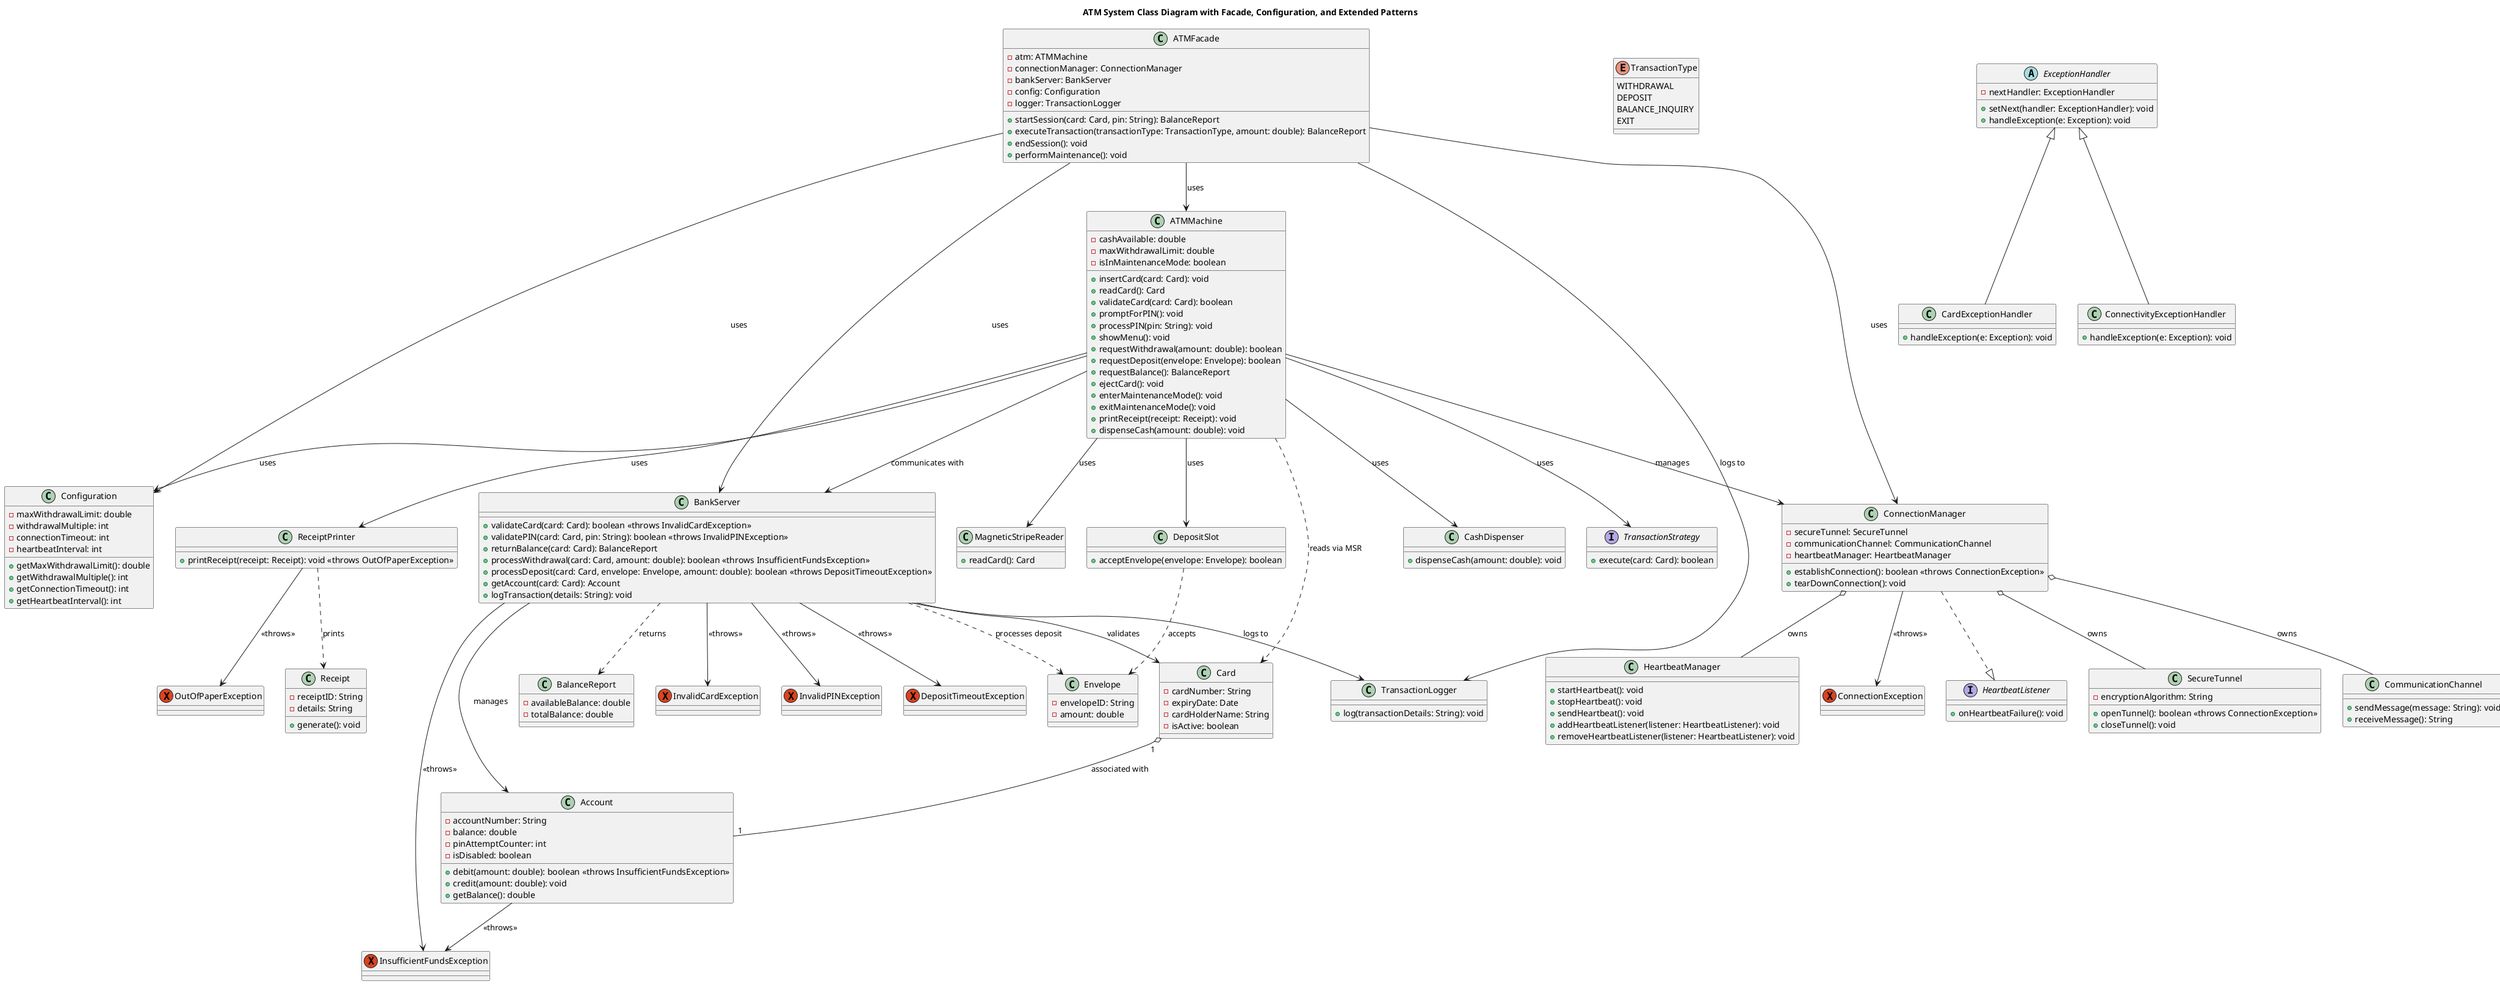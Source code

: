 @startuml
title ATM System Class Diagram with Facade, Configuration, and Extended Patterns

' ---------------------------
' Facade Class
' ---------------------------
class ATMFacade {
  - atm: ATMMachine
  - connectionManager: ConnectionManager
  - bankServer: BankServer
  - config: Configuration
  - logger: TransactionLogger
  + startSession(card: Card, pin: String): BalanceReport
  + executeTransaction(transactionType: TransactionType, amount: double): BalanceReport
  + endSession(): void
  + performMaintenance(): void
}

' ---------------------------
' Configuration Class
' ---------------------------
class Configuration {
  - maxWithdrawalLimit: double
  - withdrawalMultiple: int
  - connectionTimeout: int
  - heartbeatInterval: int
  + getMaxWithdrawalLimit(): double
  + getWithdrawalMultiple(): int
  + getConnectionTimeout(): int
  + getHeartbeatInterval(): int
}

' ---------------------------
' Core ATM Class
' ---------------------------
class ATMMachine {
  - cashAvailable: double
  - maxWithdrawalLimit: double
  - isInMaintenanceMode: boolean
  + insertCard(card: Card): void
  + readCard(): Card
  + validateCard(card: Card): boolean
  + promptForPIN(): void
  + processPIN(pin: String): void
  + showMenu(): void
  + requestWithdrawal(amount: double): boolean
  + requestDeposit(envelope: Envelope): boolean
  + requestBalance(): BalanceReport
  + ejectCard(): void
  + enterMaintenanceMode(): void
  + exitMaintenanceMode(): void
  + printReceipt(receipt: Receipt): void
  + dispenseCash(amount: double): void
}

' ---------------------------
' Bank and Account Classes
' ---------------------------
class BankServer {
  + validateCard(card: Card): boolean <<throws InvalidCardException>>
  + validatePIN(card: Card, pin: String): boolean <<throws InvalidPINException>>
  + returnBalance(card: Card): BalanceReport
  + processWithdrawal(card: Card, amount: double): boolean <<throws InsufficientFundsException>>
  + processDeposit(card: Card, envelope: Envelope, amount: double): boolean <<throws DepositTimeoutException>>
  + getAccount(card: Card): Account
  + logTransaction(details: String): void
}

class Account {
  - accountNumber: String
  - balance: double
  - pinAttemptCounter: int
  - isDisabled: boolean
  + debit(amount: double): boolean <<throws InsufficientFundsException>>
  + credit(amount: double): void
  + getBalance(): double
}

class Card {
  - cardNumber: String
  - expiryDate: Date
  - cardHolderName: String
  - isActive: boolean
}

' ---------------------------
' Connectivity Classes
' ---------------------------
class ConnectionManager {
  - secureTunnel: SecureTunnel
  - communicationChannel: CommunicationChannel
  - heartbeatManager: HeartbeatManager
  + establishConnection(): boolean <<throws ConnectionException>>
  + tearDownConnection(): void
}

class SecureTunnel {
  - encryptionAlgorithm: String
  + openTunnel(): boolean <<throws ConnectionException>>
  + closeTunnel(): void
}

class CommunicationChannel {
  + sendMessage(message: String): void
  + receiveMessage(): String
}

class HeartbeatManager {
  + startHeartbeat(): void
  + stopHeartbeat(): void
  + sendHeartbeat(): void
  + addHeartbeatListener(listener: HeartbeatListener): void
  + removeHeartbeatListener(listener: HeartbeatListener): void
}

' ---------------------------
' Hardware Components
' ---------------------------
class MagneticStripeReader {
  + readCard(): Card
}

class ReceiptPrinter {
  + printReceipt(receipt: Receipt): void <<throws OutOfPaperException>>
}

class CashDispenser {
  + dispenseCash(amount: double): void
}

class DepositSlot {
  + acceptEnvelope(envelope: Envelope): boolean
}

' ---------------------------
' Supporting Classes
' ---------------------------
class Envelope {
  - envelopeID: String
  - amount: double
}

class Receipt {
  - receiptID: String
  - details: String
  + generate(): void
}

class BalanceReport {
  - availableBalance: double
  - totalBalance: double
}

' ---------------------------
' Audit/Logging
' ---------------------------
class TransactionLogger {
  + log(transactionDetails: String): void
}

' ---------------------------
' Exception Classes
' ---------------------------
exception InvalidCardException
exception InvalidPINException
exception InsufficientFundsException
exception ConnectionException
exception OutOfPaperException
exception DepositTimeoutException

' ---------------------------
' Strategy Pattern for Transactions
' ---------------------------
interface TransactionStrategy {
  + execute(card: Card): boolean
}
enum TransactionType {
  WITHDRAWAL
  DEPOSIT
  BALANCE_INQUIRY
  EXIT
}

' ---------------------------
' Observer Pattern for Heartbeat
' ---------------------------
interface HeartbeatListener {
  + onHeartbeatFailure(): void
}
' ConnectionManager implements HeartbeatListener
ConnectionManager ..|> HeartbeatListener

' ---------------------------
' Chain of Responsibility for Exception Handling
' ---------------------------
abstract class ExceptionHandler {
  - nextHandler: ExceptionHandler
  + setNext(handler: ExceptionHandler): void
  + handleException(e: Exception): void
}
class CardExceptionHandler extends ExceptionHandler {
  + handleException(e: Exception): void
}
class ConnectivityExceptionHandler extends ExceptionHandler {
  + handleException(e: Exception): void
}

' ---------------------------
' Relationships
' ---------------------------
ATMFacade --> ATMMachine : uses
ATMFacade --> ConnectionManager : uses
ATMFacade --> BankServer : uses
ATMFacade --> Configuration : uses
ATMFacade --> TransactionLogger : logs to

ATMMachine --> Configuration : uses
ATMMachine --> ConnectionManager : manages
ATMMachine --> MagneticStripeReader : uses
ATMMachine --> ReceiptPrinter : uses
ATMMachine --> CashDispenser : uses
ATMMachine --> DepositSlot : uses
ATMMachine --> BankServer : communicates with
ATMMachine --> TransactionStrategy : uses

BankServer --> Account : manages
BankServer --> Card : validates
BankServer --> TransactionLogger : logs to
ATMMachine ..> Card : "reads via MSR"
Card "1" o-- "1" Account : associated with

ConnectionManager o-- SecureTunnel : owns
ConnectionManager o-- CommunicationChannel : owns
ConnectionManager o-- HeartbeatManager : owns

DepositSlot ..> Envelope : "accepts"
BankServer ..> Envelope : "processes deposit"
ReceiptPrinter ..> Receipt : "prints"

BankServer ..> BalanceReport : "returns"

' Exception dependencies
BankServer --> InvalidCardException : <<throws>>
BankServer --> InvalidPINException : <<throws>>
BankServer --> InsufficientFundsException : <<throws>>
ConnectionManager --> ConnectionException : <<throws>>
Account --> InsufficientFundsException : <<throws>>
ReceiptPrinter --> OutOfPaperException : <<throws>>
BankServer --> DepositTimeoutException : <<throws>>

@enduml
